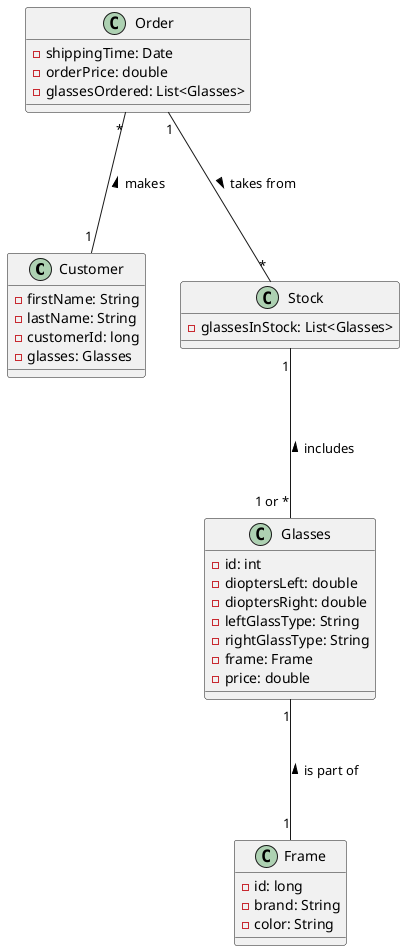 @startuml

class Customer {
 - firstName: String
 - lastName: String
 - customerId: long
 - glasses: Glasses
}

class Frame {
 - id: long
 - brand: String
 - color: String
}

class Order {
 - shippingTime: Date
 - orderPrice: double
 - glassesOrdered: List<Glasses>
}

class Stock {
 - glassesInStock: List<Glasses>
}

class Glasses {
 - id: int
 - dioptersLeft: double
 - dioptersRight: double
 - leftGlassType: String
 - rightGlassType: String
 - frame: Frame
 - price: double
}

Glasses "1" --- "1" Frame: is part of <
Order "*" --- "1" Customer: makes <
Stock "1" --- "1 or *" Glasses: includes <
Order "1" --- "*" Stock: takes from >

@enduml